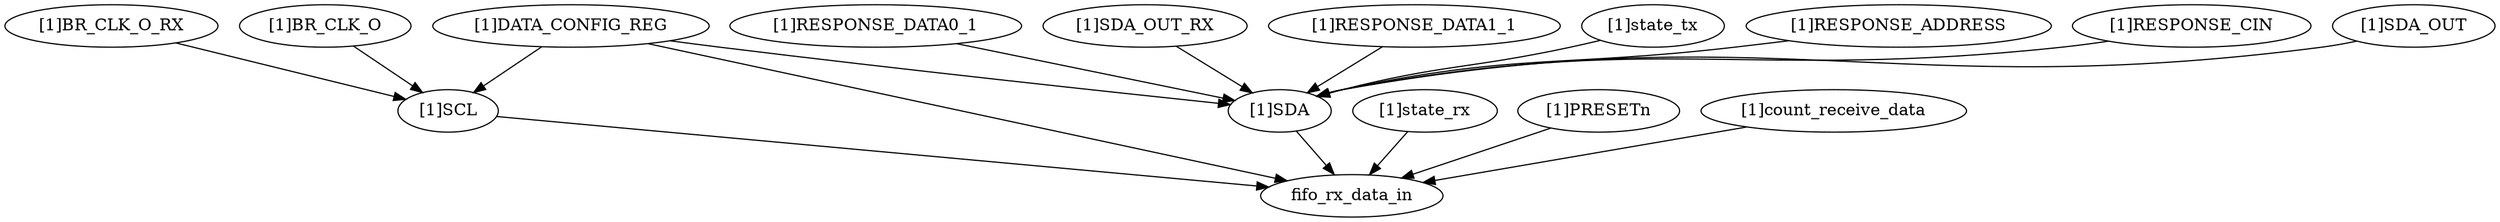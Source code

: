 strict digraph "" {
	"[1]BR_CLK_O_RX"	 [complexity=199,
		importance=1.16505803143,
		rank=0.00585456297199];
	"[1]SCL"	 [complexity=194,
		importance=1.15285438365,
		rank=0.00594254836934];
	"[1]BR_CLK_O_RX" -> "[1]SCL";
	fifo_rx_data_in	 [complexity=0,
		importance=0.0343423697939,
		rank=0.0];
	"[1]RESPONSE_DATA0_1"	 [complexity=79,
		importance=1.16407227245,
		rank=0.0147350920563];
	"[1]SDA"	 [complexity=66,
		importance=1.1568306964,
		rank=0.0175277378242];
	"[1]RESPONSE_DATA0_1" -> "[1]SDA";
	"[1]state_rx"	 [complexity=1,
		importance=1.23638754722,
		rank=1.23638754722];
	"[1]state_rx" -> fifo_rx_data_in;
	"[1]DATA_CONFIG_REG"	 [complexity=79,
		importance=1.16407227245,
		rank=0.0147350920563];
	"[1]DATA_CONFIG_REG" -> fifo_rx_data_in;
	"[1]DATA_CONFIG_REG" -> "[1]SCL";
	"[1]DATA_CONFIG_REG" -> "[1]SDA";
	"[1]SDA_OUT_RX"	 [complexity=79,
		importance=1.16901282407,
		rank=0.0147976306844];
	"[1]SDA_OUT_RX" -> "[1]SDA";
	"[1]SCL" -> fifo_rx_data_in;
	"[1]RESPONSE_DATA1_1"	 [complexity=79,
		importance=1.16407227245,
		rank=0.0147350920563];
	"[1]RESPONSE_DATA1_1" -> "[1]SDA";
	"[1]state_tx"	 [complexity=79,
		importance=1.21247335892,
		rank=0.0153477640369];
	"[1]state_tx" -> "[1]SDA";
	"[1]PRESETn"	 [complexity=1,
		importance=1.17488214904,
		rank=1.17488214904];
	"[1]PRESETn" -> fifo_rx_data_in;
	"[1]BR_CLK_O"	 [complexity=199,
		importance=1.17340799572,
		rank=0.00589652259157];
	"[1]BR_CLK_O" -> "[1]SCL";
	"[1]RESPONSE_ADDRESS"	 [complexity=79,
		importance=1.16407227245,
		rank=0.0147350920563];
	"[1]RESPONSE_ADDRESS" -> "[1]SDA";
	"[1]count_receive_data"	 [complexity=197,
		importance=2.36480000369,
		rank=0.0120040609324];
	"[1]count_receive_data" -> fifo_rx_data_in;
	"[1]RESPONSE_CIN"	 [complexity=79,
		importance=1.16407227245,
		rank=0.0147350920563];
	"[1]RESPONSE_CIN" -> "[1]SDA";
	"[1]SDA_OUT"	 [complexity=79,
		importance=1.18106629491,
		rank=0.0149502062646];
	"[1]SDA_OUT" -> "[1]SDA";
	"[1]SDA" -> fifo_rx_data_in;
}
